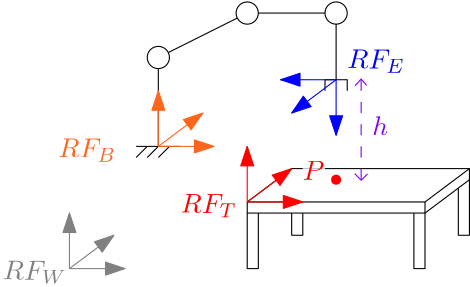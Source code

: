 <?xml version="1.0"?>
<!DOCTYPE ipe SYSTEM "ipe.dtd">
<ipe version="70218" creator="Ipe 7.2.28">
<info created="D:20251026103820" modified="D:20251026110615"/>
<ipestyle name="basic">
<symbol name="arrow/arc(spx)">
<path stroke="sym-stroke" fill="sym-stroke" pen="sym-pen">
0 0 m
-1 0.333 l
-1 -0.333 l
h
</path>
</symbol>
<symbol name="arrow/farc(spx)">
<path stroke="sym-stroke" fill="white" pen="sym-pen">
0 0 m
-1 0.333 l
-1 -0.333 l
h
</path>
</symbol>
<symbol name="arrow/ptarc(spx)">
<path stroke="sym-stroke" fill="sym-stroke" pen="sym-pen">
0 0 m
-1 0.333 l
-0.8 0 l
-1 -0.333 l
h
</path>
</symbol>
<symbol name="arrow/fptarc(spx)">
<path stroke="sym-stroke" fill="white" pen="sym-pen">
0 0 m
-1 0.333 l
-0.8 0 l
-1 -0.333 l
h
</path>
</symbol>
<symbol name="mark/circle(sx)" transformations="translations">
<path fill="sym-stroke">
0.6 0 0 0.6 0 0 e
0.4 0 0 0.4 0 0 e
</path>
</symbol>
<symbol name="mark/disk(sx)" transformations="translations">
<path fill="sym-stroke">
0.6 0 0 0.6 0 0 e
</path>
</symbol>
<symbol name="mark/fdisk(sfx)" transformations="translations">
<group>
<path fill="sym-fill">
0.5 0 0 0.5 0 0 e
</path>
<path fill="sym-stroke" fillrule="eofill">
0.6 0 0 0.6 0 0 e
0.4 0 0 0.4 0 0 e
</path>
</group>
</symbol>
<symbol name="mark/box(sx)" transformations="translations">
<path fill="sym-stroke" fillrule="eofill">
-0.6 -0.6 m
0.6 -0.6 l
0.6 0.6 l
-0.6 0.6 l
h
-0.4 -0.4 m
0.4 -0.4 l
0.4 0.4 l
-0.4 0.4 l
h
</path>
</symbol>
<symbol name="mark/square(sx)" transformations="translations">
<path fill="sym-stroke">
-0.6 -0.6 m
0.6 -0.6 l
0.6 0.6 l
-0.6 0.6 l
h
</path>
</symbol>
<symbol name="mark/fsquare(sfx)" transformations="translations">
<group>
<path fill="sym-fill">
-0.5 -0.5 m
0.5 -0.5 l
0.5 0.5 l
-0.5 0.5 l
h
</path>
<path fill="sym-stroke" fillrule="eofill">
-0.6 -0.6 m
0.6 -0.6 l
0.6 0.6 l
-0.6 0.6 l
h
-0.4 -0.4 m
0.4 -0.4 l
0.4 0.4 l
-0.4 0.4 l
h
</path>
</group>
</symbol>
<symbol name="mark/cross(sx)" transformations="translations">
<group>
<path fill="sym-stroke">
-0.43 -0.57 m
0.57 0.43 l
0.43 0.57 l
-0.57 -0.43 l
h
</path>
<path fill="sym-stroke">
-0.43 0.57 m
0.57 -0.43 l
0.43 -0.57 l
-0.57 0.43 l
h
</path>
</group>
</symbol>
<symbol name="arrow/fnormal(spx)">
<path stroke="sym-stroke" fill="white" pen="sym-pen">
0 0 m
-1 0.333 l
-1 -0.333 l
h
</path>
</symbol>
<symbol name="arrow/pointed(spx)">
<path stroke="sym-stroke" fill="sym-stroke" pen="sym-pen">
0 0 m
-1 0.333 l
-0.8 0 l
-1 -0.333 l
h
</path>
</symbol>
<symbol name="arrow/fpointed(spx)">
<path stroke="sym-stroke" fill="white" pen="sym-pen">
0 0 m
-1 0.333 l
-0.8 0 l
-1 -0.333 l
h
</path>
</symbol>
<symbol name="arrow/linear(spx)">
<path stroke="sym-stroke" pen="sym-pen">
-1 0.333 m
0 0 l
-1 -0.333 l
</path>
</symbol>
<symbol name="arrow/fdouble(spx)">
<path stroke="sym-stroke" fill="white" pen="sym-pen">
0 0 m
-1 0.333 l
-1 -0.333 l
h
-1 0 m
-2 0.333 l
-2 -0.333 l
h
</path>
</symbol>
<symbol name="arrow/double(spx)">
<path stroke="sym-stroke" fill="sym-stroke" pen="sym-pen">
0 0 m
-1 0.333 l
-1 -0.333 l
h
-1 0 m
-2 0.333 l
-2 -0.333 l
h
</path>
</symbol>
<symbol name="arrow/mid-normal(spx)">
<path stroke="sym-stroke" fill="sym-stroke" pen="sym-pen">
0.5 0 m
-0.5 0.333 l
-0.5 -0.333 l
h
</path>
</symbol>
<symbol name="arrow/mid-fnormal(spx)">
<path stroke="sym-stroke" fill="white" pen="sym-pen">
0.5 0 m
-0.5 0.333 l
-0.5 -0.333 l
h
</path>
</symbol>
<symbol name="arrow/mid-pointed(spx)">
<path stroke="sym-stroke" fill="sym-stroke" pen="sym-pen">
0.5 0 m
-0.5 0.333 l
-0.3 0 l
-0.5 -0.333 l
h
</path>
</symbol>
<symbol name="arrow/mid-fpointed(spx)">
<path stroke="sym-stroke" fill="white" pen="sym-pen">
0.5 0 m
-0.5 0.333 l
-0.3 0 l
-0.5 -0.333 l
h
</path>
</symbol>
<symbol name="arrow/mid-double(spx)">
<path stroke="sym-stroke" fill="sym-stroke" pen="sym-pen">
1 0 m
0 0.333 l
0 -0.333 l
h
0 0 m
-1 0.333 l
-1 -0.333 l
h
</path>
</symbol>
<symbol name="arrow/mid-fdouble(spx)">
<path stroke="sym-stroke" fill="white" pen="sym-pen">
1 0 m
0 0.333 l
0 -0.333 l
h
0 0 m
-1 0.333 l
-1 -0.333 l
h
</path>
</symbol>
<anglesize name="22.5 deg" value="22.5"/>
<anglesize name="30 deg" value="30"/>
<anglesize name="45 deg" value="45"/>
<anglesize name="60 deg" value="60"/>
<anglesize name="90 deg" value="90"/>
<arrowsize name="large" value="10"/>
<arrowsize name="small" value="5"/>
<arrowsize name="tiny" value="3"/>
<color name="blue" value="0 0 1"/>
<color name="brown" value="0.647 0.165 0.165"/>
<color name="darkblue" value="0 0 0.545"/>
<color name="darkcyan" value="0 0.545 0.545"/>
<color name="darkgray" value="0.663"/>
<color name="darkgreen" value="0 0.392 0"/>
<color name="darkmagenta" value="0.545 0 0.545"/>
<color name="darkorange" value="1 0.549 0"/>
<color name="darkred" value="0.545 0 0"/>
<color name="gold" value="1 0.843 0"/>
<color name="gray" value="0.745"/>
<color name="green" value="0 1 0"/>
<color name="lightblue" value="0.678 0.847 0.902"/>
<color name="lightcyan" value="0.878 1 1"/>
<color name="lightgray" value="0.827"/>
<color name="lightgreen" value="0.565 0.933 0.565"/>
<color name="lightyellow" value="1 1 0.878"/>
<color name="navy" value="0 0 0.502"/>
<color name="orange" value="1 0.647 0"/>
<color name="pink" value="1 0.753 0.796"/>
<color name="purple" value="0.627 0.125 0.941"/>
<color name="red" value="1 0 0"/>
<color name="seagreen" value="0.18 0.545 0.341"/>
<color name="turquoise" value="0.251 0.878 0.816"/>
<color name="violet" value="0.933 0.51 0.933"/>
<color name="yellow" value="1 1 0"/>
<dashstyle name="dash dot dotted" value="[4 2 1 2 1 2] 0"/>
<dashstyle name="dash dotted" value="[4 2 1 2] 0"/>
<dashstyle name="dashed" value="[4] 0"/>
<dashstyle name="dotted" value="[1 3] 0"/>
<gridsize name="10 pts (~3.5 mm)" value="10"/>
<gridsize name="14 pts (~5 mm)" value="14"/>
<gridsize name="16 pts (~6 mm)" value="16"/>
<gridsize name="20 pts (~7 mm)" value="20"/>
<gridsize name="28 pts (~10 mm)" value="28"/>
<gridsize name="32 pts (~12 mm)" value="32"/>
<gridsize name="4 pts" value="4"/>
<gridsize name="56 pts (~20 mm)" value="56"/>
<gridsize name="8 pts (~3 mm)" value="8"/>
<opacity name="10%" value="0.1"/>
<opacity name="30%" value="0.3"/>
<opacity name="50%" value="0.5"/>
<opacity name="75%" value="0.75"/>
<pen name="fat" value="1.2"/>
<pen name="heavier" value="0.8"/>
<pen name="ultrafat" value="2"/>
<symbolsize name="large" value="5"/>
<symbolsize name="small" value="2"/>
<symbolsize name="tiny" value="1.1"/>
<textsize name="Huge" value="\Huge"/>
<textsize name="LARGE" value="\LARGE"/>
<textsize name="Large" value="\Large"/>
<textsize name="footnote" value="\footnotesize"/>
<textsize name="huge" value="\huge"/>
<textsize name="large" value="\large"/>
<textsize name="script" value="\scriptsize"/>
<textsize name="small" value="\small"/>
<textsize name="tiny" value="\tiny"/>
<textstyle name="center" begin="\begin{center}" end="\end{center}"/>
<textstyle name="item" begin="\begin{itemize}\item{}" end="\end{itemize}"/>
<textstyle name="itemize" begin="\begin{itemize}" end="\end{itemize}"/>
<tiling name="falling" angle="-60" step="4" width="1"/>
<tiling name="rising" angle="30" step="4" width="1"/>
</ipestyle>
<page>
<layer name="alpha"/>
<view layers="alpha" active="alpha"/>
<path layer="alpha" stroke="black">
152 720 m
168 720 l
</path>
<path stroke="black">
156 720 m
152 716 l
</path>
<path stroke="black">
160 720 m
156 716 l
</path>
<path stroke="black">
164 720 m
160 716 l
</path>
<path stroke="black" fill="white">
160 720 m
160 752 l
</path>
<path stroke="black" fill="white">
160 752 m
192 768 l
</path>
<path stroke="black" fill="white">
192 768 m
224 768 l
</path>
<path stroke="black" fill="white">
224 768 m
224 744 l
</path>
<path stroke="black">
220 740 m
220 744 l
228 744 l
228 740 l
</path>
<path stroke="black" fill="white">
4 0 0 4 160 752 e
</path>
<path stroke="black" fill="white">
4 0 0 4 192 768 e
</path>
<path stroke="black" fill="white">
4 0 0 4 224 768 e
</path>
<path matrix="1 0 0 1 -32 12" stroke="black">
224 688 m
240 700 l
304 700 l
288 688 l
224 688 l
</path>
<path matrix="1 0 0 1 -32 12" stroke="black">
224 688 m
224 684 l
288 684 l
288 688 l
</path>
<path matrix="1 0 0 1 -32 12" stroke="black">
288 684 m
304 696 l
304 700 l
</path>
<path matrix="1 0 0 1 -32 12" stroke="black">
224 684 m
224 664 l
228 664 l
228 684 l
</path>
<path matrix="1 0 0 1 -32 12" stroke="black">
284 684 m
284 664 l
288 664 l
288 684 l
</path>
<path matrix="1 0 0 1 -32 12" stroke="black">
240 684 m
240 676 l
244 676 l
244 684 l
</path>
<path matrix="1 0 0 1 -32 12" stroke="black">
304 696 m
304 676 l
300 676 l
300 692 l
300 692.899 l
</path>
<use name="mark/disk(sx)" pos="224 708" size="normal" stroke="1 0 0"/>
<path stroke="1 0 0" arrow="normal/normal">
192 700 m
192 720 l
</path>
<path stroke="1 0 0" arrow="normal/normal">
192 700 m
212 700 l
</path>
<path stroke="1 0 0" arrow="normal/normal">
192 700 m
208 712 l
</path>
<text matrix="1 0 0 1 -60 -16" transformations="translations" pos="228 712" stroke="1 0 0" type="label" width="20.324" height="6.812" depth="1.49" valign="baseline" style="math">RF_T</text>
<text matrix="1 0 0 1 -104 4" transformations="translations" pos="228 712" stroke="1 0.4 0.11" type="label" width="20.905" height="6.812" depth="1.49" valign="baseline" style="math">RF_B</text>
<text matrix="1 0 0 1 0 36" transformations="translations" pos="228 712" stroke="0 0 1" type="label" width="20.778" height="6.812" depth="1.49" valign="baseline" style="math">RF_E</text>
<path matrix="1 0 0 1 -32 20" stroke="1 0.4 0.11" arrow="normal/normal">
192 700 m
192 720 l
</path>
<path matrix="1 0 0 1 -32 20" stroke="1 0.4 0.11" arrow="normal/normal">
192 700 m
212 700 l
</path>
<path matrix="1 0 0 1 -32 20" stroke="1 0.4 0.11" arrow="normal/normal">
192 700 m
208 712 l
</path>
<path matrix="-1 -0 0 -1 416 1444" stroke="0 0 1" arrow="normal/normal">
192 700 m
192 720 l
</path>
<path matrix="-1 -0 0 -1 416 1444" stroke="0 0 1" arrow="normal/normal">
192 700 m
212 700 l
</path>
<path matrix="-1 -0 0 -1 416 1444" stroke="0 0 1" arrow="normal/normal">
192 700 m
208 712 l
</path>
<path matrix="1 0 0 1 -64 -24" stroke="0.502" arrow="normal/normal">
192 700 m
192 720 l
</path>
<path matrix="1 0 0 1 -64 -24" stroke="0.502" arrow="normal/normal">
192 700 m
212 700 l
</path>
<path matrix="1 0 0 1 -64 -24" stroke="0.502" arrow="normal/normal">
192 700 m
208 712 l
</path>
<text matrix="1 0 0 1 -124 -40" transformations="translations" pos="228 712" stroke="0.502" type="label" width="23.111" height="6.812" depth="1.49" valign="baseline" style="math">RF_W</text>
<path fill="white" opacity="75%" stroke-opacity="opaque">
211.985 707.57 m
211.985 715.061 l
220.018 715.061 l
220.018 707.57 l
h
</path>
<text matrix="1 0 0 1 -16.0002 -4.00014" transformations="translations" pos="228 712" stroke="1 0 0" type="label" width="7.78" height="6.808" depth="0" valign="baseline" style="math">P</text>
<path matrix="1 0 0 1 -6.98449 0" stroke="0.502 0 1" dash="dashed" opacity="75%" stroke-opacity="opaque">
240 744 m
240 708 l
</path>
<text matrix="1 0 0 1 9.01551 12" transformations="translations" pos="228 712" stroke="0.502 0 1" type="label" width="5.74" height="6.918" depth="0" valign="baseline" style="math">h</text>
<path matrix="1 0 0 1 -6.98449 0" stroke="0.502 0 1" opacity="75%" stroke-opacity="opaque">
237.774 741.825 m
239.995 744.254 l
241.996 741.903 l
</path>
<path matrix="1 0 0 1 -6.98449 0" stroke="0.502 0 1" opacity="75%" stroke-opacity="opaque">
237.679 710.175 m
240.008 707.812 l
242.303 710.091 l
</path>
</page>
</ipe>
